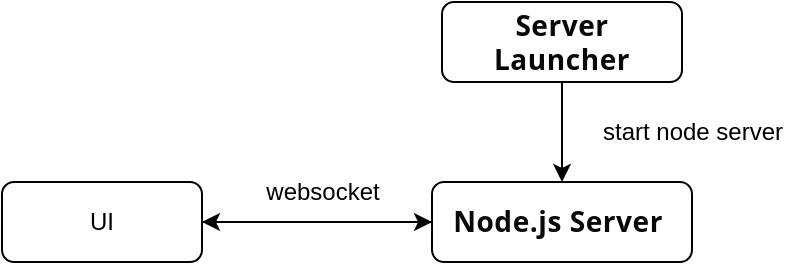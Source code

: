 <mxfile>
    <diagram id="oa0-4GC6HWspwWoAVh9H" name="Page-1">
        <mxGraphModel dx="526" dy="381" grid="1" gridSize="10" guides="1" tooltips="1" connect="1" arrows="1" fold="1" page="1" pageScale="1" pageWidth="850" pageHeight="1100" math="0" shadow="0">
            <root>
                <mxCell id="0"/>
                <mxCell id="1" parent="0"/>
                <mxCell id="9" style="edgeStyle=none;html=1;entryX=0;entryY=0.5;entryDx=0;entryDy=0;" edge="1" parent="1" source="2" target="3">
                    <mxGeometry relative="1" as="geometry"/>
                </mxCell>
                <mxCell id="2" value="UI" style="rounded=1;whiteSpace=wrap;html=1;" vertex="1" parent="1">
                    <mxGeometry x="100" y="190" width="100" height="40" as="geometry"/>
                </mxCell>
                <mxCell id="8" style="edgeStyle=none;html=1;entryX=1;entryY=0.5;entryDx=0;entryDy=0;" edge="1" parent="1" source="3" target="2">
                    <mxGeometry relative="1" as="geometry"/>
                </mxCell>
                <mxCell id="3" value="&lt;span style=&quot;box-sizing: border-box; scrollbar-color: rgba(0, 0, 0, 0.12) transparent; scrollbar-width: thin; vertical-align: baseline; font-weight: 600; color: rgb(8, 8, 8); font-family: &amp;quot;HarmonyOS Sans&amp;quot;, &amp;quot;Segoe UI&amp;quot;, &amp;quot;SF Pro Display&amp;quot;, -apple-system, BlinkMacSystemFont, Roboto, Oxygen, Ubuntu, Cantarell, &amp;quot;Open Sans&amp;quot;, &amp;quot;Helvetica Neue&amp;quot;, sans-serif, &amp;quot;HarmonyOS Sans SC&amp;quot;, &amp;quot;PingFang SC&amp;quot;, &amp;quot;Hiragino Sans GB&amp;quot;, &amp;quot;Microsoft Yahei UI&amp;quot;, &amp;quot;Microsoft Yahei&amp;quot;, &amp;quot;Source Han Sans CN&amp;quot;, sans-serif, &amp;quot;Segoe UI Emoji&amp;quot;, &amp;quot;Segoe UI Symbol&amp;quot;, &amp;quot;Apple Color Emoji&amp;quot;, &amp;quot;Twemoji Mozilla&amp;quot;, &amp;quot;Noto Color Emoji&amp;quot;, &amp;quot;Android Emoji&amp;quot;; font-size: 14px; letter-spacing: 0.28px; text-align: left; background-color: rgb(255, 255, 255);&quot;&gt;Node.js Server&amp;nbsp;&lt;/span&gt;" style="rounded=1;whiteSpace=wrap;html=1;" vertex="1" parent="1">
                    <mxGeometry x="315" y="190" width="130" height="40" as="geometry"/>
                </mxCell>
                <mxCell id="6" value="" style="edgeStyle=none;html=1;" edge="1" parent="1" source="4" target="3">
                    <mxGeometry relative="1" as="geometry"/>
                </mxCell>
                <mxCell id="4" value="&lt;span style=&quot;box-sizing: border-box; scrollbar-color: rgba(0, 0, 0, 0.12) transparent; scrollbar-width: thin; vertical-align: baseline; font-weight: 600; color: rgb(8, 8, 8); font-family: &amp;quot;HarmonyOS Sans&amp;quot;, &amp;quot;Segoe UI&amp;quot;, &amp;quot;SF Pro Display&amp;quot;, -apple-system, BlinkMacSystemFont, Roboto, Oxygen, Ubuntu, Cantarell, &amp;quot;Open Sans&amp;quot;, &amp;quot;Helvetica Neue&amp;quot;, sans-serif, &amp;quot;HarmonyOS Sans SC&amp;quot;, &amp;quot;PingFang SC&amp;quot;, &amp;quot;Hiragino Sans GB&amp;quot;, &amp;quot;Microsoft Yahei UI&amp;quot;, &amp;quot;Microsoft Yahei&amp;quot;, &amp;quot;Source Han Sans CN&amp;quot;, sans-serif, &amp;quot;Segoe UI Emoji&amp;quot;, &amp;quot;Segoe UI Symbol&amp;quot;, &amp;quot;Apple Color Emoji&amp;quot;, &amp;quot;Twemoji Mozilla&amp;quot;, &amp;quot;Noto Color Emoji&amp;quot;, &amp;quot;Android Emoji&amp;quot;; font-size: 14px; letter-spacing: 0.28px; text-align: left; background-color: rgb(255, 255, 255);&quot;&gt;Server Launcher&lt;/span&gt;" style="rounded=1;whiteSpace=wrap;html=1;" vertex="1" parent="1">
                    <mxGeometry x="320" y="100" width="120" height="40" as="geometry"/>
                </mxCell>
                <mxCell id="7" value="start node server" style="text;html=1;align=center;verticalAlign=middle;resizable=0;points=[];autosize=1;strokeColor=none;fillColor=none;" vertex="1" parent="1">
                    <mxGeometry x="390" y="150" width="110" height="30" as="geometry"/>
                </mxCell>
                <mxCell id="10" value="websocket" style="text;html=1;align=center;verticalAlign=middle;resizable=0;points=[];autosize=1;strokeColor=none;fillColor=none;" vertex="1" parent="1">
                    <mxGeometry x="220" y="180" width="80" height="30" as="geometry"/>
                </mxCell>
            </root>
        </mxGraphModel>
    </diagram>
</mxfile>